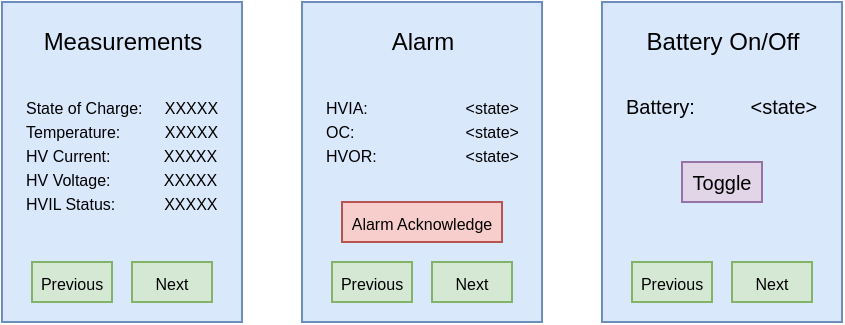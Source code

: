 <mxfile version="14.4.3" type="github">
  <diagram id="JO9e_jijff8iMu1PnW-a" name="Page-1">
    <mxGraphModel dx="547" dy="333" grid="1" gridSize="10" guides="1" tooltips="1" connect="1" arrows="1" fold="1" page="1" pageScale="1" pageWidth="850" pageHeight="1100" math="0" shadow="0">
      <root>
        <mxCell id="0" />
        <mxCell id="1" parent="0" />
        <mxCell id="ENcY2SOkD-7cJ1yRTyBe-1" value="" style="rounded=0;whiteSpace=wrap;html=1;fillColor=#dae8fc;strokeColor=#6c8ebf;" parent="1" vertex="1">
          <mxGeometry x="120" y="200" width="120" height="160" as="geometry" />
        </mxCell>
        <mxCell id="ENcY2SOkD-7cJ1yRTyBe-2" value="Measurements" style="text;html=1;align=center;verticalAlign=middle;resizable=0;points=[];autosize=1;" parent="1" vertex="1">
          <mxGeometry x="135" y="210" width="90" height="20" as="geometry" />
        </mxCell>
        <mxCell id="ENcY2SOkD-7cJ1yRTyBe-3" value="&lt;font style=&quot;font-size: 8px&quot;&gt;Previous&lt;/font&gt;" style="rounded=0;whiteSpace=wrap;html=1;fontSize=10;fillColor=#d5e8d4;strokeColor=#82b366;" parent="1" vertex="1">
          <mxGeometry x="135" y="330" width="40" height="20" as="geometry" />
        </mxCell>
        <mxCell id="ENcY2SOkD-7cJ1yRTyBe-4" value="&lt;font style=&quot;font-size: 8px&quot;&gt;Next&lt;/font&gt;" style="rounded=0;whiteSpace=wrap;html=1;fontSize=10;fillColor=#d5e8d4;strokeColor=#82b366;" parent="1" vertex="1">
          <mxGeometry x="185" y="330" width="40" height="20" as="geometry" />
        </mxCell>
        <mxCell id="ENcY2SOkD-7cJ1yRTyBe-5" value="&lt;font style=&quot;font-size: 8px&quot;&gt;State of Charge:&amp;nbsp; &amp;nbsp; &amp;nbsp;XXXXX&lt;br&gt;Temperature:&amp;nbsp; &amp;nbsp; &amp;nbsp; &amp;nbsp; &amp;nbsp; XXXXX&lt;br&gt;HV Current:&amp;nbsp; &amp;nbsp; &amp;nbsp; &amp;nbsp; &amp;nbsp; &amp;nbsp; XXXXX&lt;br&gt;HV Voltage:&amp;nbsp; &amp;nbsp; &amp;nbsp; &amp;nbsp; &amp;nbsp; &amp;nbsp; XXXXX&lt;br&gt;HVIL Status:&amp;nbsp; &amp;nbsp; &amp;nbsp; &amp;nbsp; &amp;nbsp; &amp;nbsp;XXXXX&lt;br&gt;&lt;/font&gt;" style="rounded=0;whiteSpace=wrap;html=1;fontSize=10;align=left;horizontal=1;verticalAlign=top;fillColor=#dae8fc;strokeColor=none;" parent="1" vertex="1">
          <mxGeometry x="130" y="240" width="100" height="80" as="geometry" />
        </mxCell>
        <mxCell id="ENcY2SOkD-7cJ1yRTyBe-6" value="" style="rounded=0;whiteSpace=wrap;html=1;fillColor=#dae8fc;strokeColor=#6c8ebf;" parent="1" vertex="1">
          <mxGeometry x="270" y="200" width="120" height="160" as="geometry" />
        </mxCell>
        <mxCell id="ENcY2SOkD-7cJ1yRTyBe-7" value="Alarm" style="text;html=1;align=center;verticalAlign=middle;resizable=0;points=[];autosize=1;" parent="1" vertex="1">
          <mxGeometry x="305" y="210" width="50" height="20" as="geometry" />
        </mxCell>
        <mxCell id="ENcY2SOkD-7cJ1yRTyBe-8" value="&lt;font style=&quot;font-size: 8px&quot;&gt;Previous&lt;/font&gt;" style="rounded=0;whiteSpace=wrap;html=1;fontSize=10;fillColor=#d5e8d4;strokeColor=#82b366;" parent="1" vertex="1">
          <mxGeometry x="285" y="330" width="40" height="20" as="geometry" />
        </mxCell>
        <mxCell id="ENcY2SOkD-7cJ1yRTyBe-9" value="&lt;font style=&quot;font-size: 8px&quot;&gt;Next&lt;/font&gt;" style="rounded=0;whiteSpace=wrap;html=1;fontSize=10;fillColor=#d5e8d4;strokeColor=#82b366;" parent="1" vertex="1">
          <mxGeometry x="335" y="330" width="40" height="20" as="geometry" />
        </mxCell>
        <mxCell id="ENcY2SOkD-7cJ1yRTyBe-10" value="&lt;font style=&quot;font-size: 8px&quot;&gt;HVIA:&amp;nbsp; &amp;nbsp; &amp;nbsp; &amp;nbsp; &amp;nbsp; &amp;nbsp; &amp;nbsp; &amp;nbsp; &amp;nbsp; &amp;nbsp; &amp;nbsp; &amp;lt;state&amp;gt;&lt;br&gt;OC:&amp;nbsp; &amp;nbsp; &amp;nbsp; &amp;nbsp; &amp;nbsp; &amp;nbsp; &amp;nbsp; &amp;nbsp; &amp;nbsp; &amp;nbsp; &amp;nbsp; &amp;nbsp; &amp;nbsp;&amp;lt;state&amp;gt; HVOR:&amp;nbsp; &amp;nbsp; &amp;nbsp; &amp;nbsp; &amp;nbsp; &amp;nbsp; &amp;nbsp; &amp;nbsp; &amp;nbsp; &amp;nbsp; &amp;lt;state&amp;gt;&lt;br&gt;&lt;/font&gt;" style="rounded=0;whiteSpace=wrap;html=1;fontSize=10;align=left;horizontal=1;verticalAlign=top;fillColor=#dae8fc;strokeColor=none;" parent="1" vertex="1">
          <mxGeometry x="280" y="240" width="100" height="80" as="geometry" />
        </mxCell>
        <mxCell id="ENcY2SOkD-7cJ1yRTyBe-11" value="" style="rounded=0;whiteSpace=wrap;html=1;fillColor=#dae8fc;strokeColor=#6c8ebf;" parent="1" vertex="1">
          <mxGeometry x="420" y="200" width="120" height="160" as="geometry" />
        </mxCell>
        <mxCell id="ENcY2SOkD-7cJ1yRTyBe-12" value="Battery On/Off" style="text;html=1;align=center;verticalAlign=middle;resizable=0;points=[];autosize=1;" parent="1" vertex="1">
          <mxGeometry x="435" y="210" width="90" height="20" as="geometry" />
        </mxCell>
        <mxCell id="ENcY2SOkD-7cJ1yRTyBe-13" value="&lt;font style=&quot;font-size: 8px&quot;&gt;Previous&lt;/font&gt;" style="rounded=0;whiteSpace=wrap;html=1;fontSize=10;fillColor=#d5e8d4;strokeColor=#82b366;" parent="1" vertex="1">
          <mxGeometry x="435" y="330" width="40" height="20" as="geometry" />
        </mxCell>
        <mxCell id="ENcY2SOkD-7cJ1yRTyBe-14" value="&lt;font style=&quot;font-size: 8px&quot;&gt;Next&lt;/font&gt;" style="rounded=0;whiteSpace=wrap;html=1;fontSize=10;fillColor=#d5e8d4;strokeColor=#82b366;" parent="1" vertex="1">
          <mxGeometry x="485" y="330" width="40" height="20" as="geometry" />
        </mxCell>
        <mxCell id="ENcY2SOkD-7cJ1yRTyBe-15" value="&lt;font style=&quot;font-size: 10px&quot;&gt;Battery:&amp;nbsp; &amp;nbsp; &amp;nbsp; &amp;nbsp; &amp;nbsp; &amp;lt;state&amp;gt;&lt;br&gt;&lt;br&gt;&lt;/font&gt;" style="rounded=0;whiteSpace=wrap;html=1;fontSize=10;align=left;horizontal=1;verticalAlign=top;fillColor=#dae8fc;strokeColor=none;" parent="1" vertex="1">
          <mxGeometry x="430" y="240" width="100" height="20" as="geometry" />
        </mxCell>
        <mxCell id="ENcY2SOkD-7cJ1yRTyBe-16" value="&lt;font style=&quot;font-size: 10px&quot;&gt;Toggle&lt;/font&gt;" style="rounded=0;whiteSpace=wrap;html=1;fontSize=10;fillColor=#e1d5e7;strokeColor=#9673a6;" parent="1" vertex="1">
          <mxGeometry x="460" y="280" width="40" height="20" as="geometry" />
        </mxCell>
        <mxCell id="FEBjAYCqxVoNsIwqU9Zc-2" value="&lt;font style=&quot;font-size: 8px&quot;&gt;Previous&lt;/font&gt;" style="rounded=0;whiteSpace=wrap;html=1;fontSize=10;fillColor=#d5e8d4;strokeColor=#82b366;" parent="1" vertex="1">
          <mxGeometry x="285" y="330" width="40" height="20" as="geometry" />
        </mxCell>
        <mxCell id="FEBjAYCqxVoNsIwqU9Zc-3" value="&lt;font style=&quot;font-size: 8px&quot;&gt;Alarm Acknowledge&lt;/font&gt;" style="rounded=0;whiteSpace=wrap;html=1;fontSize=10;fillColor=#f8cecc;strokeColor=#b85450;" parent="1" vertex="1">
          <mxGeometry x="290" y="300" width="80" height="20" as="geometry" />
        </mxCell>
      </root>
    </mxGraphModel>
  </diagram>
</mxfile>
